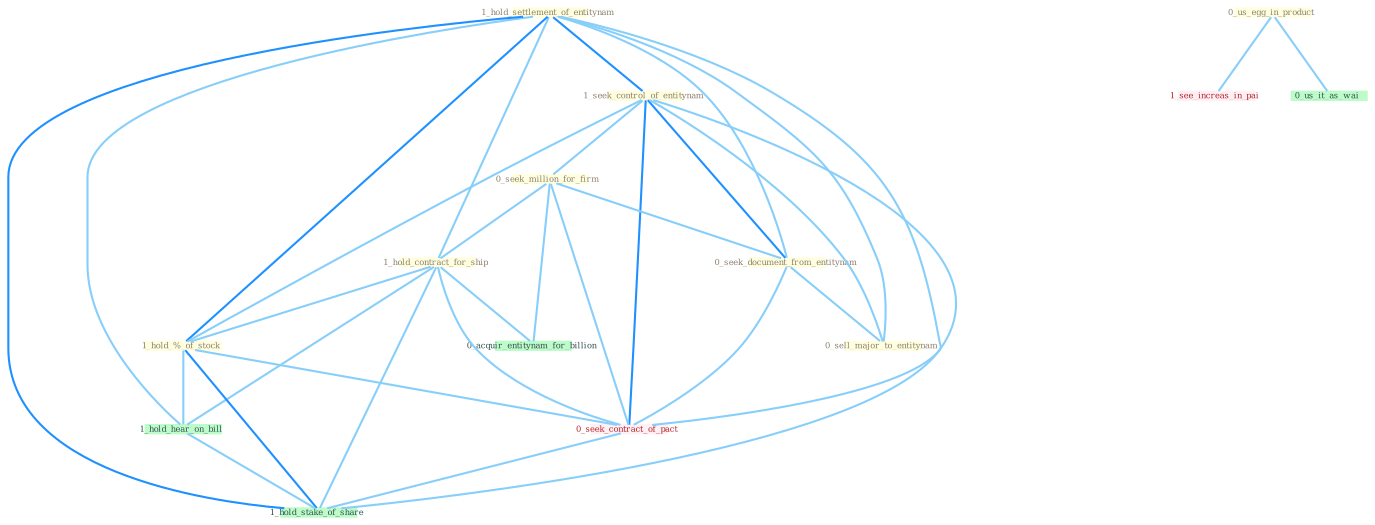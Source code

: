 Graph G{ 
    node
    [shape=polygon,style=filled,width=.5,height=.06,color="#BDFCC9",fixedsize=true,fontsize=4,
    fontcolor="#2f4f4f"];
    {node
    [color="#ffffe0", fontcolor="#8b7d6b"] "1_hold_settlement_of_entitynam " "1_seek_control_of_entitynam " "0_seek_million_for_firm " "1_hold_contract_for_ship " "0_us_egg_in_product " "0_seek_document_from_entitynam " "1_hold_%_of_stock " "0_sell_major_to_entitynam "}
{node [color="#fff0f5", fontcolor="#b22222"] "0_seek_contract_of_pact " "1_see_increas_in_pai "}
edge [color="#B0E2FF"];

	"1_hold_settlement_of_entitynam " -- "1_seek_control_of_entitynam " [w="2", color="#1e90ff" , len=0.8];
	"1_hold_settlement_of_entitynam " -- "1_hold_contract_for_ship " [w="1", color="#87cefa" ];
	"1_hold_settlement_of_entitynam " -- "0_seek_document_from_entitynam " [w="1", color="#87cefa" ];
	"1_hold_settlement_of_entitynam " -- "1_hold_%_of_stock " [w="2", color="#1e90ff" , len=0.8];
	"1_hold_settlement_of_entitynam " -- "0_sell_major_to_entitynam " [w="1", color="#87cefa" ];
	"1_hold_settlement_of_entitynam " -- "0_seek_contract_of_pact " [w="1", color="#87cefa" ];
	"1_hold_settlement_of_entitynam " -- "1_hold_hear_on_bill " [w="1", color="#87cefa" ];
	"1_hold_settlement_of_entitynam " -- "1_hold_stake_of_share " [w="2", color="#1e90ff" , len=0.8];
	"1_seek_control_of_entitynam " -- "0_seek_million_for_firm " [w="1", color="#87cefa" ];
	"1_seek_control_of_entitynam " -- "0_seek_document_from_entitynam " [w="2", color="#1e90ff" , len=0.8];
	"1_seek_control_of_entitynam " -- "1_hold_%_of_stock " [w="1", color="#87cefa" ];
	"1_seek_control_of_entitynam " -- "0_sell_major_to_entitynam " [w="1", color="#87cefa" ];
	"1_seek_control_of_entitynam " -- "0_seek_contract_of_pact " [w="2", color="#1e90ff" , len=0.8];
	"1_seek_control_of_entitynam " -- "1_hold_stake_of_share " [w="1", color="#87cefa" ];
	"0_seek_million_for_firm " -- "1_hold_contract_for_ship " [w="1", color="#87cefa" ];
	"0_seek_million_for_firm " -- "0_seek_document_from_entitynam " [w="1", color="#87cefa" ];
	"0_seek_million_for_firm " -- "0_seek_contract_of_pact " [w="1", color="#87cefa" ];
	"0_seek_million_for_firm " -- "0_acquir_entitynam_for_billion " [w="1", color="#87cefa" ];
	"1_hold_contract_for_ship " -- "1_hold_%_of_stock " [w="1", color="#87cefa" ];
	"1_hold_contract_for_ship " -- "0_seek_contract_of_pact " [w="1", color="#87cefa" ];
	"1_hold_contract_for_ship " -- "0_acquir_entitynam_for_billion " [w="1", color="#87cefa" ];
	"1_hold_contract_for_ship " -- "1_hold_hear_on_bill " [w="1", color="#87cefa" ];
	"1_hold_contract_for_ship " -- "1_hold_stake_of_share " [w="1", color="#87cefa" ];
	"0_us_egg_in_product " -- "0_us_it_as_wai " [w="1", color="#87cefa" ];
	"0_us_egg_in_product " -- "1_see_increas_in_pai " [w="1", color="#87cefa" ];
	"0_seek_document_from_entitynam " -- "0_sell_major_to_entitynam " [w="1", color="#87cefa" ];
	"0_seek_document_from_entitynam " -- "0_seek_contract_of_pact " [w="1", color="#87cefa" ];
	"1_hold_%_of_stock " -- "0_seek_contract_of_pact " [w="1", color="#87cefa" ];
	"1_hold_%_of_stock " -- "1_hold_hear_on_bill " [w="1", color="#87cefa" ];
	"1_hold_%_of_stock " -- "1_hold_stake_of_share " [w="2", color="#1e90ff" , len=0.8];
	"0_seek_contract_of_pact " -- "1_hold_stake_of_share " [w="1", color="#87cefa" ];
	"1_hold_hear_on_bill " -- "1_hold_stake_of_share " [w="1", color="#87cefa" ];
}